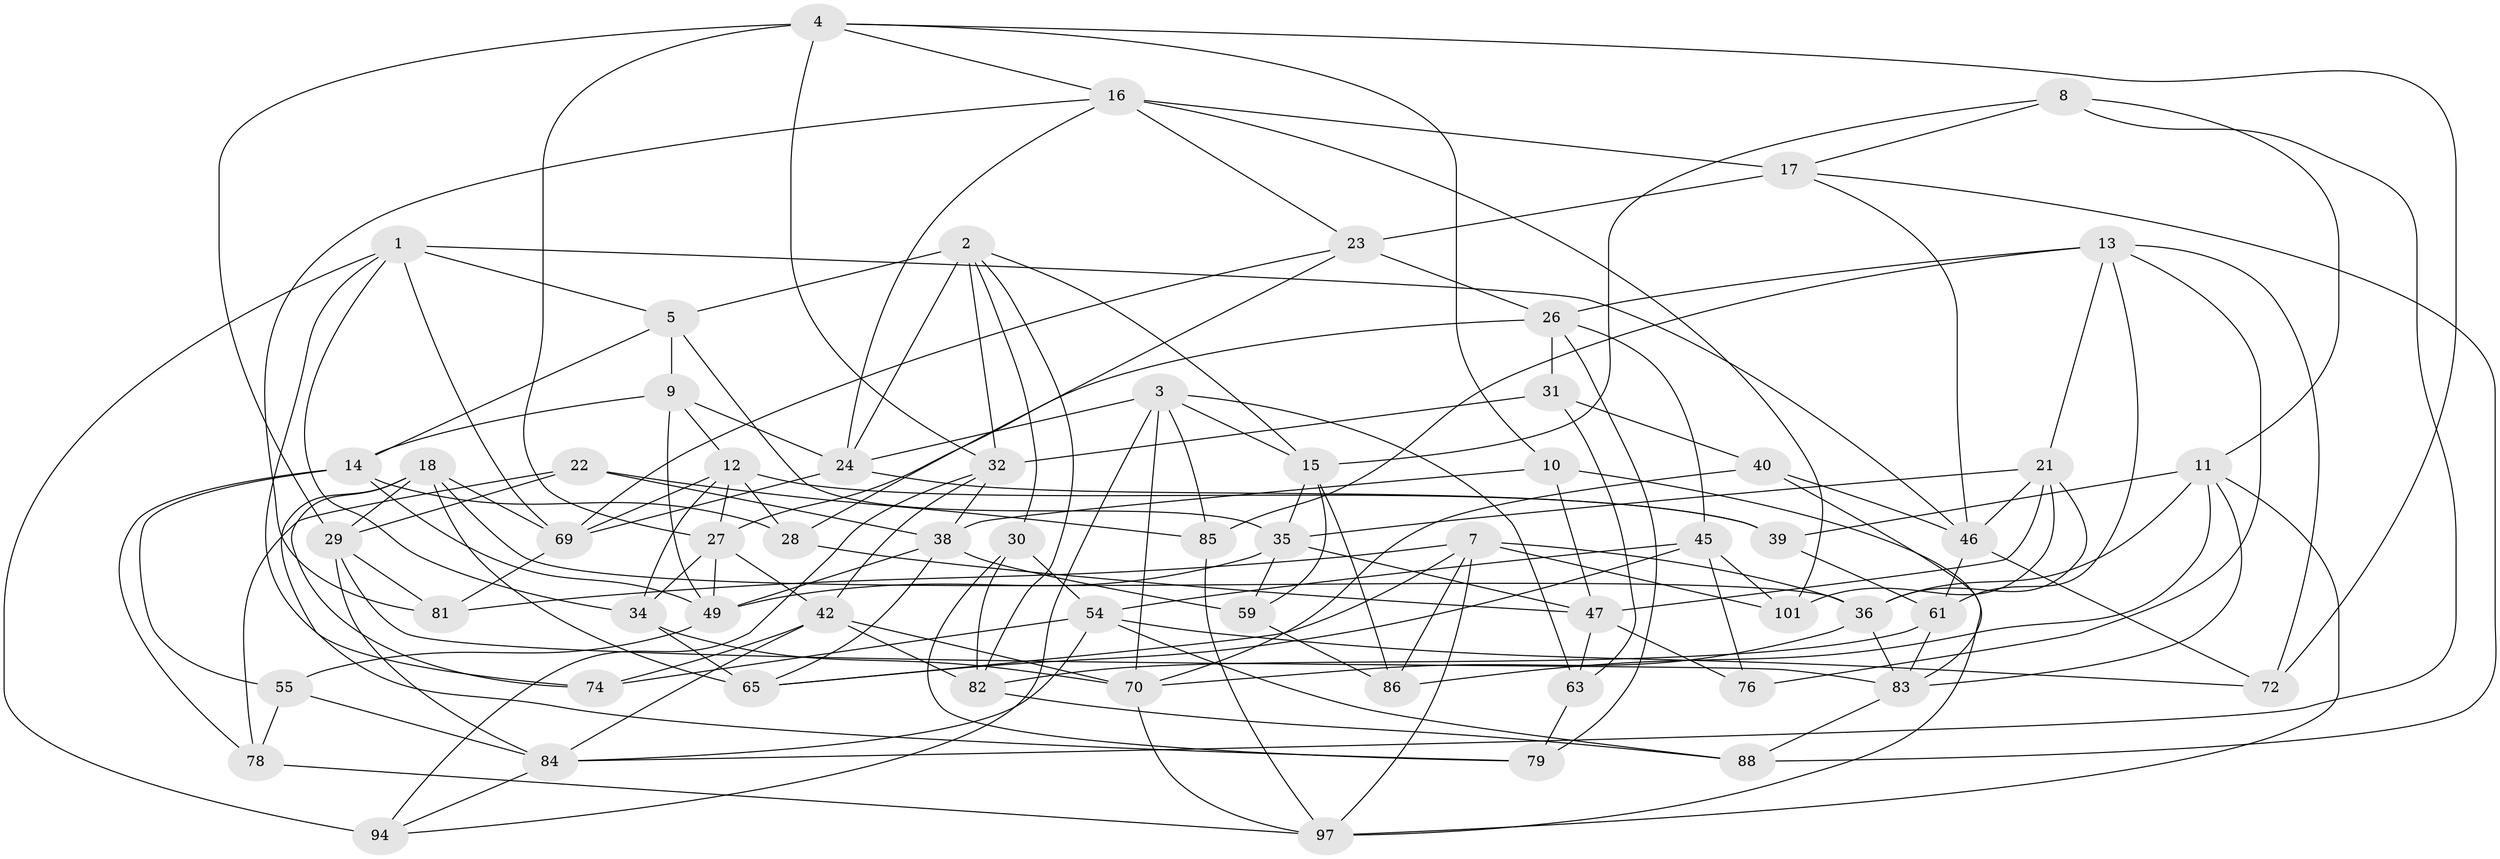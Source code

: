 // original degree distribution, {4: 1.0}
// Generated by graph-tools (version 1.1) at 2025/11/02/27/25 16:11:47]
// undirected, 62 vertices, 159 edges
graph export_dot {
graph [start="1"]
  node [color=gray90,style=filled];
  1 [super="+6"];
  2 [super="+41"];
  3 [super="+51"];
  4 [super="+44"];
  5 [super="+33"];
  7 [super="+50"];
  8;
  9 [super="+75"];
  10;
  11 [super="+19"];
  12 [super="+56"];
  13 [super="+20"];
  14 [super="+25"];
  15 [super="+92"];
  16 [super="+93"];
  17 [super="+57"];
  18 [super="+52"];
  21 [super="+80"];
  22;
  23 [super="+43"];
  24 [super="+53"];
  26 [super="+64"];
  27 [super="+67"];
  28;
  29 [super="+37"];
  30;
  31;
  32 [super="+66"];
  34 [super="+48"];
  35 [super="+62"];
  36 [super="+60"];
  38 [super="+87"];
  39;
  40;
  42 [super="+77"];
  45 [super="+58"];
  46 [super="+98"];
  47 [super="+73"];
  49 [super="+68"];
  54 [super="+102"];
  55;
  59;
  61 [super="+95"];
  63;
  65 [super="+71"];
  69 [super="+90"];
  70 [super="+100"];
  72;
  74;
  76;
  78;
  79;
  81;
  82 [super="+89"];
  83 [super="+91"];
  84 [super="+96"];
  85;
  86;
  88;
  94;
  97 [super="+99"];
  101;
  1 -- 74;
  1 -- 34;
  1 -- 94;
  1 -- 46;
  1 -- 5;
  1 -- 69;
  2 -- 30;
  2 -- 5;
  2 -- 82;
  2 -- 32;
  2 -- 24;
  2 -- 15;
  3 -- 63;
  3 -- 85;
  3 -- 94;
  3 -- 15;
  3 -- 24;
  3 -- 70;
  4 -- 72;
  4 -- 32;
  4 -- 10;
  4 -- 16;
  4 -- 27;
  4 -- 29;
  5 -- 14;
  5 -- 9 [weight=2];
  5 -- 35;
  7 -- 101;
  7 -- 86;
  7 -- 81;
  7 -- 36;
  7 -- 65;
  7 -- 97;
  8 -- 11;
  8 -- 84;
  8 -- 15;
  8 -- 17;
  9 -- 24;
  9 -- 12;
  9 -- 14;
  9 -- 49;
  10 -- 38;
  10 -- 47;
  10 -- 97;
  11 -- 83;
  11 -- 36;
  11 -- 86;
  11 -- 39;
  11 -- 97;
  12 -- 69;
  12 -- 28;
  12 -- 34;
  12 -- 39;
  12 -- 27;
  13 -- 76;
  13 -- 26;
  13 -- 72;
  13 -- 85;
  13 -- 61;
  13 -- 21;
  14 -- 55;
  14 -- 49;
  14 -- 28;
  14 -- 78;
  15 -- 35;
  15 -- 86;
  15 -- 59;
  16 -- 101;
  16 -- 24;
  16 -- 81;
  16 -- 23;
  16 -- 17;
  17 -- 23 [weight=2];
  17 -- 46;
  17 -- 88;
  18 -- 74;
  18 -- 69;
  18 -- 29;
  18 -- 65;
  18 -- 36;
  18 -- 79;
  21 -- 101;
  21 -- 46;
  21 -- 35;
  21 -- 36;
  21 -- 47;
  22 -- 78;
  22 -- 38;
  22 -- 85;
  22 -- 29;
  23 -- 28;
  23 -- 69;
  23 -- 26;
  24 -- 39;
  24 -- 69;
  26 -- 31;
  26 -- 27;
  26 -- 79;
  26 -- 45;
  27 -- 49;
  27 -- 42;
  27 -- 34;
  28 -- 47;
  29 -- 81;
  29 -- 83;
  29 -- 84;
  30 -- 54;
  30 -- 79;
  30 -- 82;
  31 -- 40;
  31 -- 63;
  31 -- 32;
  32 -- 94;
  32 -- 42;
  32 -- 38;
  34 -- 65 [weight=2];
  34 -- 70;
  35 -- 47;
  35 -- 49;
  35 -- 59;
  36 -- 83;
  36 -- 70;
  38 -- 59;
  38 -- 65;
  38 -- 49;
  39 -- 61;
  40 -- 83;
  40 -- 46;
  40 -- 70;
  42 -- 74;
  42 -- 84;
  42 -- 82;
  42 -- 70;
  45 -- 54;
  45 -- 101;
  45 -- 76 [weight=2];
  45 -- 65;
  46 -- 72;
  46 -- 61;
  47 -- 63;
  47 -- 76;
  49 -- 55;
  54 -- 88;
  54 -- 74;
  54 -- 72;
  54 -- 84;
  55 -- 78;
  55 -- 84;
  59 -- 86;
  61 -- 83;
  61 -- 82 [weight=2];
  63 -- 79;
  69 -- 81;
  70 -- 97;
  78 -- 97;
  82 -- 88;
  83 -- 88;
  84 -- 94;
  85 -- 97;
}
